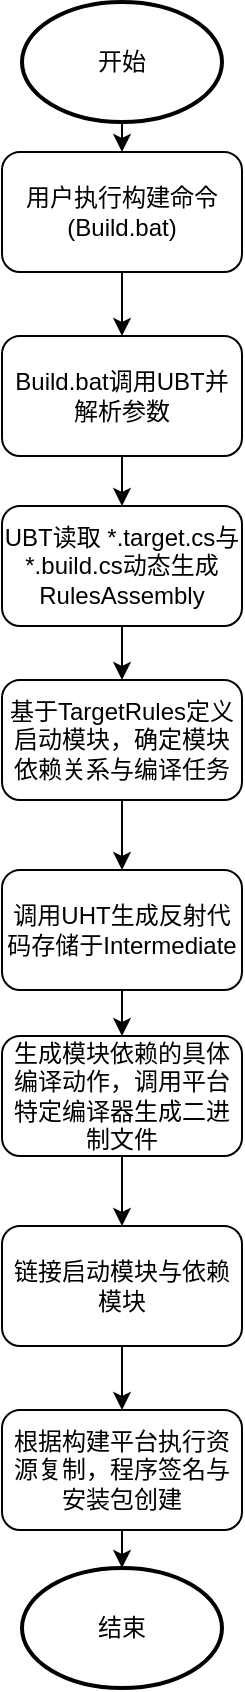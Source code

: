 <mxfile version="26.1.1">
  <diagram name="第 1 页" id="wX6739bgOCSKkOBHNE4S">
    <mxGraphModel dx="1838" dy="953" grid="0" gridSize="10" guides="1" tooltips="1" connect="1" arrows="1" fold="1" page="1" pageScale="1" pageWidth="827" pageHeight="1169" math="0" shadow="0">
      <root>
        <mxCell id="0" />
        <mxCell id="1" parent="0" />
        <mxCell id="xc_RgGSRxwEx2enbkJfc-1" value="开始" style="strokeWidth=2;html=1;shape=mxgraph.flowchart.start_1;whiteSpace=wrap;" vertex="1" parent="1">
          <mxGeometry x="366" y="22" width="100" height="60" as="geometry" />
        </mxCell>
        <mxCell id="xc_RgGSRxwEx2enbkJfc-2" value="" style="endArrow=classic;html=1;rounded=0;exitX=0.5;exitY=1;exitDx=0;exitDy=0;exitPerimeter=0;" edge="1" parent="1" source="xc_RgGSRxwEx2enbkJfc-1" target="xc_RgGSRxwEx2enbkJfc-3">
          <mxGeometry width="50" height="50" relative="1" as="geometry">
            <mxPoint x="387" y="441" as="sourcePoint" />
            <mxPoint x="404" y="204" as="targetPoint" />
          </mxGeometry>
        </mxCell>
        <mxCell id="xc_RgGSRxwEx2enbkJfc-5" value="" style="edgeStyle=orthogonalEdgeStyle;rounded=0;orthogonalLoop=1;jettySize=auto;html=1;" edge="1" parent="1" source="xc_RgGSRxwEx2enbkJfc-3" target="xc_RgGSRxwEx2enbkJfc-4">
          <mxGeometry relative="1" as="geometry" />
        </mxCell>
        <mxCell id="xc_RgGSRxwEx2enbkJfc-3" value="用户执行构建命令(Build.bat)" style="rounded=1;whiteSpace=wrap;html=1;" vertex="1" parent="1">
          <mxGeometry x="356" y="97" width="120" height="60" as="geometry" />
        </mxCell>
        <mxCell id="xc_RgGSRxwEx2enbkJfc-7" value="" style="edgeStyle=orthogonalEdgeStyle;rounded=0;orthogonalLoop=1;jettySize=auto;html=1;" edge="1" parent="1" source="xc_RgGSRxwEx2enbkJfc-4" target="xc_RgGSRxwEx2enbkJfc-6">
          <mxGeometry relative="1" as="geometry" />
        </mxCell>
        <mxCell id="xc_RgGSRxwEx2enbkJfc-4" value="Build.bat调用UBT并解析参数" style="whiteSpace=wrap;html=1;rounded=1;" vertex="1" parent="1">
          <mxGeometry x="356" y="189" width="120" height="60" as="geometry" />
        </mxCell>
        <mxCell id="xc_RgGSRxwEx2enbkJfc-9" value="" style="edgeStyle=orthogonalEdgeStyle;rounded=0;orthogonalLoop=1;jettySize=auto;html=1;" edge="1" parent="1" source="xc_RgGSRxwEx2enbkJfc-6" target="xc_RgGSRxwEx2enbkJfc-8">
          <mxGeometry relative="1" as="geometry" />
        </mxCell>
        <mxCell id="xc_RgGSRxwEx2enbkJfc-6" value="UBT读取 *.target.cs与*.build.cs动态生成RulesAssembly" style="whiteSpace=wrap;html=1;rounded=1;" vertex="1" parent="1">
          <mxGeometry x="356" y="274" width="120" height="60" as="geometry" />
        </mxCell>
        <mxCell id="xc_RgGSRxwEx2enbkJfc-11" value="" style="edgeStyle=orthogonalEdgeStyle;rounded=0;orthogonalLoop=1;jettySize=auto;html=1;" edge="1" parent="1" source="xc_RgGSRxwEx2enbkJfc-8" target="xc_RgGSRxwEx2enbkJfc-10">
          <mxGeometry relative="1" as="geometry" />
        </mxCell>
        <mxCell id="xc_RgGSRxwEx2enbkJfc-8" value="基于TargetRules定义启动模块，确定模块依赖关系与编译任务" style="whiteSpace=wrap;html=1;rounded=1;" vertex="1" parent="1">
          <mxGeometry x="356" y="361" width="120" height="60" as="geometry" />
        </mxCell>
        <mxCell id="xc_RgGSRxwEx2enbkJfc-13" value="" style="edgeStyle=orthogonalEdgeStyle;rounded=0;orthogonalLoop=1;jettySize=auto;html=1;" edge="1" parent="1" source="xc_RgGSRxwEx2enbkJfc-10" target="xc_RgGSRxwEx2enbkJfc-12">
          <mxGeometry relative="1" as="geometry" />
        </mxCell>
        <mxCell id="xc_RgGSRxwEx2enbkJfc-10" value="调用UHT生成反射代码存储于Intermediate" style="whiteSpace=wrap;html=1;rounded=1;" vertex="1" parent="1">
          <mxGeometry x="356" y="456" width="120" height="60" as="geometry" />
        </mxCell>
        <mxCell id="xc_RgGSRxwEx2enbkJfc-15" value="" style="edgeStyle=orthogonalEdgeStyle;rounded=0;orthogonalLoop=1;jettySize=auto;html=1;" edge="1" parent="1" source="xc_RgGSRxwEx2enbkJfc-12" target="xc_RgGSRxwEx2enbkJfc-14">
          <mxGeometry relative="1" as="geometry" />
        </mxCell>
        <mxCell id="xc_RgGSRxwEx2enbkJfc-12" value="生成模块依赖的具体编译动作，调用平台特定编译器生成二进制文件" style="rounded=1;whiteSpace=wrap;html=1;" vertex="1" parent="1">
          <mxGeometry x="356" y="539" width="120" height="60" as="geometry" />
        </mxCell>
        <mxCell id="xc_RgGSRxwEx2enbkJfc-17" value="" style="edgeStyle=orthogonalEdgeStyle;rounded=0;orthogonalLoop=1;jettySize=auto;html=1;" edge="1" parent="1" source="xc_RgGSRxwEx2enbkJfc-14" target="xc_RgGSRxwEx2enbkJfc-16">
          <mxGeometry relative="1" as="geometry" />
        </mxCell>
        <mxCell id="xc_RgGSRxwEx2enbkJfc-14" value="链接启动模块与依赖模块" style="rounded=1;whiteSpace=wrap;html=1;" vertex="1" parent="1">
          <mxGeometry x="356" y="634" width="120" height="60" as="geometry" />
        </mxCell>
        <mxCell id="xc_RgGSRxwEx2enbkJfc-16" value="根据构建平台执行资源复制，程序签名与安装包创建" style="whiteSpace=wrap;html=1;rounded=1;" vertex="1" parent="1">
          <mxGeometry x="356" y="726" width="120" height="60" as="geometry" />
        </mxCell>
        <mxCell id="xc_RgGSRxwEx2enbkJfc-18" value="结束" style="strokeWidth=2;html=1;shape=mxgraph.flowchart.start_1;whiteSpace=wrap;" vertex="1" parent="1">
          <mxGeometry x="366" y="805" width="100" height="60" as="geometry" />
        </mxCell>
        <mxCell id="xc_RgGSRxwEx2enbkJfc-19" value="" style="edgeStyle=orthogonalEdgeStyle;rounded=0;orthogonalLoop=1;jettySize=auto;html=1;exitX=0.5;exitY=1;exitDx=0;exitDy=0;entryX=0.5;entryY=0;entryDx=0;entryDy=0;entryPerimeter=0;" edge="1" parent="1" source="xc_RgGSRxwEx2enbkJfc-16" target="xc_RgGSRxwEx2enbkJfc-18">
          <mxGeometry relative="1" as="geometry">
            <mxPoint x="426" y="704" as="sourcePoint" />
            <mxPoint x="426" y="736" as="targetPoint" />
          </mxGeometry>
        </mxCell>
      </root>
    </mxGraphModel>
  </diagram>
</mxfile>
